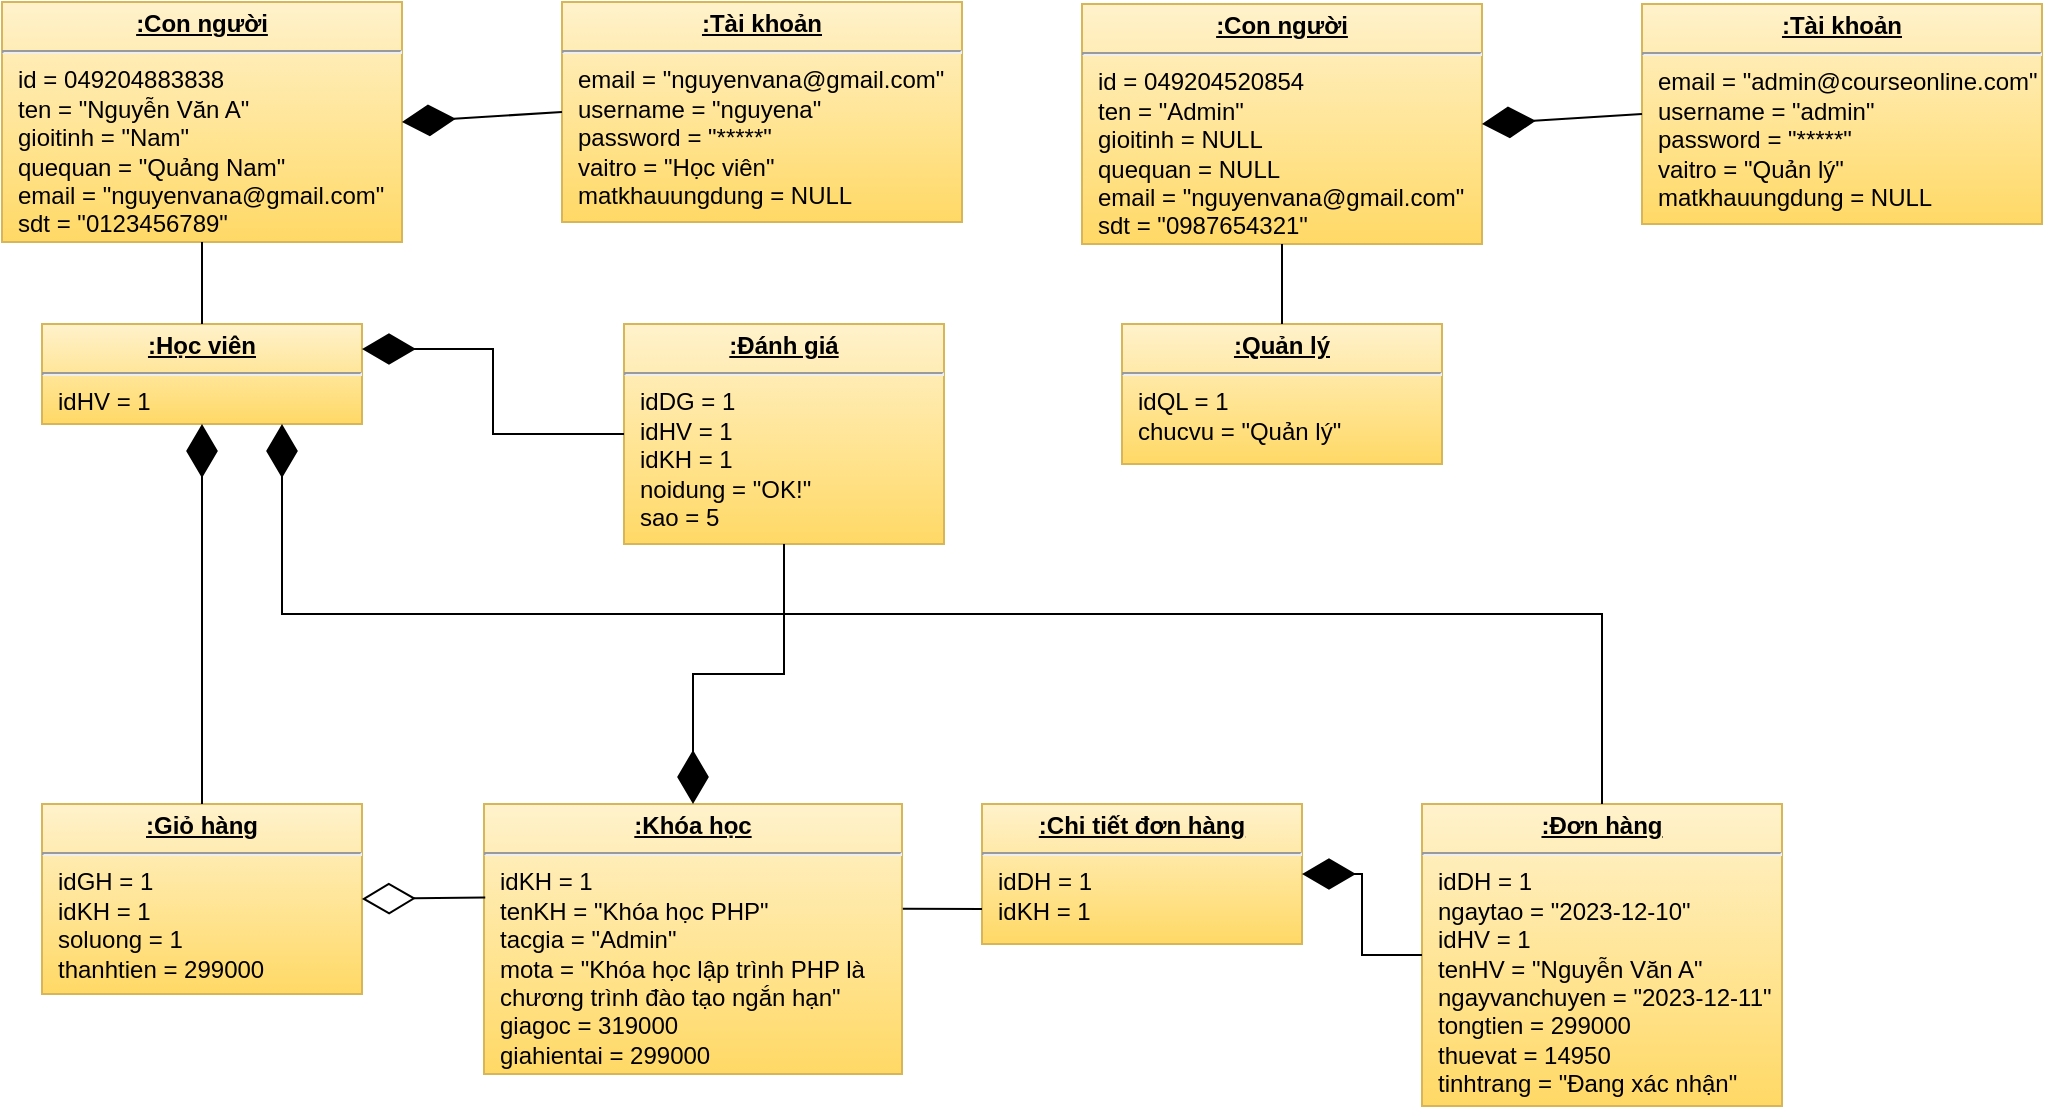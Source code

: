 <mxfile version="22.1.2" type="device">
  <diagram id="C5RBs43oDa-KdzZeNtuy" name="Page-1">
    <mxGraphModel dx="1107" dy="937" grid="1" gridSize="10" guides="1" tooltips="1" connect="1" arrows="1" fold="1" page="1" pageScale="1" pageWidth="827" pageHeight="1169" math="0" shadow="0">
      <root>
        <mxCell id="WIyWlLk6GJQsqaUBKTNV-0" />
        <mxCell id="WIyWlLk6GJQsqaUBKTNV-1" parent="WIyWlLk6GJQsqaUBKTNV-0" />
        <mxCell id="cqikhGX2qWTY4pSoXQ4K-0" value="&lt;p style=&quot;margin:0px;margin-top:4px;text-align:center;text-decoration:underline;&quot;&gt;&lt;b&gt;:Tài khoản&lt;/b&gt;&lt;/p&gt;&lt;hr&gt;&lt;p style=&quot;margin:0px;margin-left:8px;&quot;&gt;email = &quot;nguyenvana@gmail.com&quot;&lt;br&gt;username = &quot;nguyena&quot;&lt;br&gt;password = &quot;*****&quot;&lt;/p&gt;&lt;p style=&quot;margin:0px;margin-left:8px;&quot;&gt;vaitro = &quot;Học viên&quot;&lt;/p&gt;&lt;p style=&quot;margin:0px;margin-left:8px;&quot;&gt;matkhauungdung = NULL&lt;/p&gt;" style="verticalAlign=top;align=left;overflow=fill;fontSize=12;fontFamily=Helvetica;html=1;whiteSpace=wrap;fillColor=#fff2cc;strokeColor=#d6b656;gradientColor=#ffd966;" parent="WIyWlLk6GJQsqaUBKTNV-1" vertex="1">
          <mxGeometry x="1420" y="304" width="200" height="110" as="geometry" />
        </mxCell>
        <mxCell id="cqikhGX2qWTY4pSoXQ4K-1" value="&lt;p style=&quot;margin:0px;margin-top:4px;text-align:center;text-decoration:underline;&quot;&gt;&lt;b&gt;:Tài khoản&lt;/b&gt;&lt;/p&gt;&lt;hr&gt;&lt;p style=&quot;margin:0px;margin-left:8px;&quot;&gt;email = &quot;admin@courseonline.com&quot;&lt;br&gt;username = &quot;admin&quot;&lt;br&gt;password = &quot;*****&quot;&lt;/p&gt;&lt;p style=&quot;margin:0px;margin-left:8px;&quot;&gt;vaitro = &quot;Quản lý&quot;&lt;/p&gt;&lt;p style=&quot;margin:0px;margin-left:8px;&quot;&gt;matkhauungdung = NULL&lt;/p&gt;" style="verticalAlign=top;align=left;overflow=fill;fontSize=12;fontFamily=Helvetica;html=1;whiteSpace=wrap;fillColor=#fff2cc;strokeColor=#d6b656;gradientColor=#ffd966;" parent="WIyWlLk6GJQsqaUBKTNV-1" vertex="1">
          <mxGeometry x="1960" y="305" width="200" height="110" as="geometry" />
        </mxCell>
        <mxCell id="cqikhGX2qWTY4pSoXQ4K-2" value="&lt;p style=&quot;margin:0px;margin-top:4px;text-align:center;text-decoration:underline;&quot;&gt;&lt;b&gt;:Con người&lt;/b&gt;&lt;/p&gt;&lt;hr&gt;&lt;p style=&quot;margin:0px;margin-left:8px;&quot;&gt;id = 049204883838&lt;/p&gt;&lt;p style=&quot;margin:0px;margin-left:8px;&quot;&gt;ten = &quot;Nguyễn Văn A&quot;&lt;/p&gt;&lt;p style=&quot;margin:0px;margin-left:8px;&quot;&gt;gioitinh = &quot;Nam&quot;&lt;/p&gt;&lt;p style=&quot;margin:0px;margin-left:8px;&quot;&gt;quequan = &quot;Quảng Nam&quot;&lt;/p&gt;&lt;p style=&quot;margin:0px;margin-left:8px;&quot;&gt;email = &quot;nguyenvana@gmail.com&quot;&lt;/p&gt;&lt;p style=&quot;margin:0px;margin-left:8px;&quot;&gt;sdt = &quot;0123456789&quot;&lt;/p&gt;" style="verticalAlign=top;align=left;overflow=fill;fontSize=12;fontFamily=Helvetica;html=1;whiteSpace=wrap;fillColor=#fff2cc;strokeColor=#d6b656;gradientColor=#ffd966;" parent="WIyWlLk6GJQsqaUBKTNV-1" vertex="1">
          <mxGeometry x="1140" y="304" width="200" height="120" as="geometry" />
        </mxCell>
        <mxCell id="cqikhGX2qWTY4pSoXQ4K-3" value="&lt;p style=&quot;margin:0px;margin-top:4px;text-align:center;text-decoration:underline;&quot;&gt;&lt;b&gt;:Con người&lt;/b&gt;&lt;/p&gt;&lt;hr&gt;&lt;p style=&quot;margin:0px;margin-left:8px;&quot;&gt;id = 049204520854&lt;/p&gt;&lt;p style=&quot;margin:0px;margin-left:8px;&quot;&gt;ten = &quot;Admin&quot;&lt;/p&gt;&lt;p style=&quot;margin:0px;margin-left:8px;&quot;&gt;gioitinh = NULL&lt;/p&gt;&lt;p style=&quot;margin:0px;margin-left:8px;&quot;&gt;quequan = NULL&lt;/p&gt;&lt;p style=&quot;margin:0px;margin-left:8px;&quot;&gt;email = &quot;nguyenvana@gmail.com&quot;&lt;/p&gt;&lt;p style=&quot;margin:0px;margin-left:8px;&quot;&gt;sdt = &quot;0987654321&quot;&lt;/p&gt;" style="verticalAlign=top;align=left;overflow=fill;fontSize=12;fontFamily=Helvetica;html=1;whiteSpace=wrap;fillColor=#fff2cc;strokeColor=#d6b656;gradientColor=#ffd966;" parent="WIyWlLk6GJQsqaUBKTNV-1" vertex="1">
          <mxGeometry x="1680" y="305" width="200" height="120" as="geometry" />
        </mxCell>
        <mxCell id="cqikhGX2qWTY4pSoXQ4K-4" value="" style="endArrow=diamondThin;endFill=1;endSize=24;html=1;rounded=0;entryX=1;entryY=0.5;entryDx=0;entryDy=0;exitX=0;exitY=0.5;exitDx=0;exitDy=0;" parent="WIyWlLk6GJQsqaUBKTNV-1" source="cqikhGX2qWTY4pSoXQ4K-0" target="cqikhGX2qWTY4pSoXQ4K-2" edge="1">
          <mxGeometry width="160" relative="1" as="geometry">
            <mxPoint x="1415" y="254" as="sourcePoint" />
            <mxPoint x="1300" y="254" as="targetPoint" />
          </mxGeometry>
        </mxCell>
        <mxCell id="cqikhGX2qWTY4pSoXQ4K-5" value="" style="endArrow=diamondThin;endFill=1;endSize=24;html=1;rounded=0;entryX=1;entryY=0.5;entryDx=0;entryDy=0;exitX=0;exitY=0.5;exitDx=0;exitDy=0;" parent="WIyWlLk6GJQsqaUBKTNV-1" source="cqikhGX2qWTY4pSoXQ4K-1" target="cqikhGX2qWTY4pSoXQ4K-3" edge="1">
          <mxGeometry width="160" relative="1" as="geometry">
            <mxPoint x="1970" y="220" as="sourcePoint" />
            <mxPoint x="1890" y="225" as="targetPoint" />
          </mxGeometry>
        </mxCell>
        <mxCell id="cqikhGX2qWTY4pSoXQ4K-6" value="&lt;p style=&quot;margin:0px;margin-top:4px;text-align:center;text-decoration:underline;&quot;&gt;&lt;b&gt;:Học viên&lt;/b&gt;&lt;/p&gt;&lt;hr&gt;&lt;p style=&quot;margin:0px;margin-left:8px;&quot;&gt;idHV = 1&lt;/p&gt;" style="verticalAlign=top;align=left;overflow=fill;fontSize=12;fontFamily=Helvetica;html=1;whiteSpace=wrap;fillColor=#fff2cc;strokeColor=#d6b656;gradientColor=#ffd966;" parent="WIyWlLk6GJQsqaUBKTNV-1" vertex="1">
          <mxGeometry x="1160" y="465" width="160" height="50" as="geometry" />
        </mxCell>
        <mxCell id="cqikhGX2qWTY4pSoXQ4K-7" value="&lt;p style=&quot;margin:0px;margin-top:4px;text-align:center;text-decoration:underline;&quot;&gt;&lt;b&gt;:Quản lý&lt;/b&gt;&lt;/p&gt;&lt;hr&gt;&lt;p style=&quot;margin:0px;margin-left:8px;&quot;&gt;idQL = 1&lt;/p&gt;&lt;p style=&quot;margin:0px;margin-left:8px;&quot;&gt;chucvu = &quot;Quản lý&quot;&lt;/p&gt;" style="verticalAlign=top;align=left;overflow=fill;fontSize=12;fontFamily=Helvetica;html=1;whiteSpace=wrap;fillColor=#fff2cc;strokeColor=#d6b656;gradientColor=#ffd966;" parent="WIyWlLk6GJQsqaUBKTNV-1" vertex="1">
          <mxGeometry x="1700" y="465" width="160" height="70" as="geometry" />
        </mxCell>
        <mxCell id="cqikhGX2qWTY4pSoXQ4K-8" value="&lt;p style=&quot;margin:0px;margin-top:4px;text-align:center;text-decoration:underline;&quot;&gt;&lt;b&gt;:Đánh giá&lt;/b&gt;&lt;/p&gt;&lt;hr&gt;&lt;p style=&quot;margin:0px;margin-left:8px;&quot;&gt;idDG = 1&lt;/p&gt;&lt;p style=&quot;margin:0px;margin-left:8px;&quot;&gt;idHV = 1&lt;/p&gt;&lt;p style=&quot;margin:0px;margin-left:8px;&quot;&gt;idKH = 1&lt;/p&gt;&lt;p style=&quot;margin:0px;margin-left:8px;&quot;&gt;noidung = &quot;OK!&quot;&lt;/p&gt;&lt;p style=&quot;margin:0px;margin-left:8px;&quot;&gt;sao = 5&lt;/p&gt;" style="verticalAlign=top;align=left;overflow=fill;fontSize=12;fontFamily=Helvetica;html=1;whiteSpace=wrap;fillColor=#fff2cc;strokeColor=#d6b656;gradientColor=#ffd966;" parent="WIyWlLk6GJQsqaUBKTNV-1" vertex="1">
          <mxGeometry x="1451" y="465" width="160" height="110" as="geometry" />
        </mxCell>
        <mxCell id="cqikhGX2qWTY4pSoXQ4K-9" value="" style="edgeStyle=none;html=1;endArrow=none;verticalAlign=bottom;rounded=0;exitX=0.5;exitY=1;exitDx=0;exitDy=0;entryX=0.5;entryY=0;entryDx=0;entryDy=0;" parent="WIyWlLk6GJQsqaUBKTNV-1" source="cqikhGX2qWTY4pSoXQ4K-2" target="cqikhGX2qWTY4pSoXQ4K-6" edge="1">
          <mxGeometry width="160" relative="1" as="geometry">
            <mxPoint x="1100" y="605" as="sourcePoint" />
            <mxPoint x="1260" y="605" as="targetPoint" />
          </mxGeometry>
        </mxCell>
        <mxCell id="cqikhGX2qWTY4pSoXQ4K-10" value="" style="edgeStyle=none;html=1;endArrow=none;verticalAlign=bottom;rounded=0;exitX=0.5;exitY=1;exitDx=0;exitDy=0;entryX=0.5;entryY=0;entryDx=0;entryDy=0;" parent="WIyWlLk6GJQsqaUBKTNV-1" source="cqikhGX2qWTY4pSoXQ4K-3" target="cqikhGX2qWTY4pSoXQ4K-7" edge="1">
          <mxGeometry width="160" relative="1" as="geometry">
            <mxPoint x="1250" y="434" as="sourcePoint" />
            <mxPoint x="1250" y="475" as="targetPoint" />
          </mxGeometry>
        </mxCell>
        <mxCell id="cqikhGX2qWTY4pSoXQ4K-11" value="" style="endArrow=diamondThin;endFill=1;endSize=24;html=1;rounded=0;exitX=0;exitY=0.5;exitDx=0;exitDy=0;entryX=1;entryY=0.25;entryDx=0;entryDy=0;edgeStyle=orthogonalEdgeStyle;" parent="WIyWlLk6GJQsqaUBKTNV-1" source="cqikhGX2qWTY4pSoXQ4K-8" target="cqikhGX2qWTY4pSoXQ4K-6" edge="1">
          <mxGeometry width="160" relative="1" as="geometry">
            <mxPoint x="630" y="775" as="sourcePoint" />
            <mxPoint x="418" y="723" as="targetPoint" />
          </mxGeometry>
        </mxCell>
        <mxCell id="cqikhGX2qWTY4pSoXQ4K-12" value="&lt;p style=&quot;margin:0px;margin-top:4px;text-align:center;text-decoration:underline;&quot;&gt;&lt;b&gt;:Giỏ hàng&lt;/b&gt;&lt;/p&gt;&lt;hr&gt;&lt;p style=&quot;margin:0px;margin-left:8px;&quot;&gt;idGH = 1&lt;/p&gt;&lt;p style=&quot;margin:0px;margin-left:8px;&quot;&gt;idKH = 1&lt;/p&gt;&lt;p style=&quot;margin:0px;margin-left:8px;&quot;&gt;soluong = 1&lt;/p&gt;&lt;p style=&quot;margin:0px;margin-left:8px;&quot;&gt;thanhtien = 299000&lt;/p&gt;" style="verticalAlign=top;align=left;overflow=fill;fontSize=12;fontFamily=Helvetica;html=1;whiteSpace=wrap;fillColor=#fff2cc;strokeColor=#d6b656;gradientColor=#ffd966;" parent="WIyWlLk6GJQsqaUBKTNV-1" vertex="1">
          <mxGeometry x="1160" y="705" width="160" height="95" as="geometry" />
        </mxCell>
        <mxCell id="cqikhGX2qWTY4pSoXQ4K-13" value="" style="endArrow=diamondThin;endFill=1;endSize=24;html=1;rounded=0;exitX=0.5;exitY=0;exitDx=0;exitDy=0;entryX=0.5;entryY=1;entryDx=0;entryDy=0;edgeStyle=orthogonalEdgeStyle;" parent="WIyWlLk6GJQsqaUBKTNV-1" source="cqikhGX2qWTY4pSoXQ4K-12" target="cqikhGX2qWTY4pSoXQ4K-6" edge="1">
          <mxGeometry width="160" relative="1" as="geometry">
            <mxPoint x="1461" y="530" as="sourcePoint" />
            <mxPoint x="1330" y="488" as="targetPoint" />
          </mxGeometry>
        </mxCell>
        <mxCell id="cqikhGX2qWTY4pSoXQ4K-14" value="&lt;p style=&quot;margin:0px;margin-top:4px;text-align:center;text-decoration:underline;&quot;&gt;&lt;b&gt;:Khóa học&lt;/b&gt;&lt;/p&gt;&lt;hr&gt;&lt;p style=&quot;margin:0px;margin-left:8px;&quot;&gt;idKH = 1&lt;/p&gt;&lt;p style=&quot;margin:0px;margin-left:8px;&quot;&gt;tenKH = &quot;Khóa học PHP&quot;&lt;/p&gt;&lt;p style=&quot;margin:0px;margin-left:8px;&quot;&gt;tacgia = &quot;Admin&quot;&lt;/p&gt;&lt;p style=&quot;margin:0px;margin-left:8px;&quot;&gt;mota = &quot;Khóa học lập trình PHP là chương trình đào tạo ngắn hạn&quot;&lt;/p&gt;&lt;p style=&quot;margin:0px;margin-left:8px;&quot;&gt;giagoc = 319000&lt;/p&gt;&lt;p style=&quot;margin:0px;margin-left:8px;&quot;&gt;giahientai = 299000&lt;/p&gt;" style="verticalAlign=top;align=left;overflow=fill;fontSize=12;fontFamily=Helvetica;html=1;whiteSpace=wrap;fillColor=#fff2cc;strokeColor=#d6b656;gradientColor=#ffd966;" parent="WIyWlLk6GJQsqaUBKTNV-1" vertex="1">
          <mxGeometry x="1381" y="705" width="209" height="135" as="geometry" />
        </mxCell>
        <mxCell id="cqikhGX2qWTY4pSoXQ4K-15" value="" style="endArrow=diamondThin;endFill=1;endSize=24;html=1;rounded=0;exitX=0.5;exitY=1;exitDx=0;exitDy=0;entryX=0.5;entryY=0;entryDx=0;entryDy=0;edgeStyle=orthogonalEdgeStyle;" parent="WIyWlLk6GJQsqaUBKTNV-1" source="cqikhGX2qWTY4pSoXQ4K-8" target="cqikhGX2qWTY4pSoXQ4K-14" edge="1">
          <mxGeometry width="160" relative="1" as="geometry">
            <mxPoint x="1461" y="530" as="sourcePoint" />
            <mxPoint x="1330" y="488" as="targetPoint" />
          </mxGeometry>
        </mxCell>
        <mxCell id="cqikhGX2qWTY4pSoXQ4K-16" value="" style="endArrow=diamondThin;endFill=0;endSize=24;html=1;rounded=0;entryX=1;entryY=0.5;entryDx=0;entryDy=0;exitX=0.003;exitY=0.346;exitDx=0;exitDy=0;exitPerimeter=0;" parent="WIyWlLk6GJQsqaUBKTNV-1" source="cqikhGX2qWTY4pSoXQ4K-14" target="cqikhGX2qWTY4pSoXQ4K-12" edge="1">
          <mxGeometry width="160" relative="1" as="geometry">
            <mxPoint x="488" y="1205" as="sourcePoint" />
            <mxPoint x="418" y="1205" as="targetPoint" />
          </mxGeometry>
        </mxCell>
        <mxCell id="cqikhGX2qWTY4pSoXQ4K-17" value="&lt;p style=&quot;margin:0px;margin-top:4px;text-align:center;text-decoration:underline;&quot;&gt;&lt;b&gt;:Chi tiết đơn hàng&lt;/b&gt;&lt;/p&gt;&lt;hr&gt;&lt;p style=&quot;margin:0px;margin-left:8px;&quot;&gt;idDH = 1&lt;/p&gt;&lt;p style=&quot;margin:0px;margin-left:8px;&quot;&gt;idKH = 1&lt;/p&gt;" style="verticalAlign=top;align=left;overflow=fill;fontSize=12;fontFamily=Helvetica;html=1;whiteSpace=wrap;fillColor=#fff2cc;strokeColor=#d6b656;gradientColor=#ffd966;" parent="WIyWlLk6GJQsqaUBKTNV-1" vertex="1">
          <mxGeometry x="1630" y="705" width="160" height="70" as="geometry" />
        </mxCell>
        <mxCell id="cqikhGX2qWTY4pSoXQ4K-18" value="&lt;p style=&quot;margin:0px;margin-top:4px;text-align:center;text-decoration:underline;&quot;&gt;&lt;b&gt;:Đơn hàng&lt;/b&gt;&lt;/p&gt;&lt;hr&gt;&lt;p style=&quot;margin:0px;margin-left:8px;&quot;&gt;idDH = 1&lt;/p&gt;&lt;p style=&quot;margin:0px;margin-left:8px;&quot;&gt;ngaytao = &quot;2023-12-10&quot;&lt;/p&gt;&lt;p style=&quot;margin:0px;margin-left:8px;&quot;&gt;idHV = 1&lt;/p&gt;&lt;p style=&quot;margin:0px;margin-left:8px;&quot;&gt;tenHV = &quot;Nguyễn Văn A&quot;&lt;/p&gt;&lt;p style=&quot;margin:0px;margin-left:8px;&quot;&gt;ngayvanchuyen = &quot;2023-12-11&quot;&lt;/p&gt;&lt;p style=&quot;margin:0px;margin-left:8px;&quot;&gt;tongtien = 299000&lt;/p&gt;&lt;p style=&quot;margin:0px;margin-left:8px;&quot;&gt;thuevat = 14950&lt;/p&gt;&lt;p style=&quot;margin:0px;margin-left:8px;&quot;&gt;tinhtrang = &quot;Đang xác nhận&quot;&lt;/p&gt;" style="verticalAlign=top;align=left;overflow=fill;fontSize=12;fontFamily=Helvetica;html=1;whiteSpace=wrap;fillColor=#fff2cc;strokeColor=#d6b656;gradientColor=#ffd966;" parent="WIyWlLk6GJQsqaUBKTNV-1" vertex="1">
          <mxGeometry x="1850" y="705" width="180" height="151" as="geometry" />
        </mxCell>
        <mxCell id="cqikhGX2qWTY4pSoXQ4K-19" value="" style="edgeStyle=none;html=1;endArrow=none;verticalAlign=bottom;rounded=0;entryX=1.002;entryY=0.388;entryDx=0;entryDy=0;exitX=0;exitY=0.75;exitDx=0;exitDy=0;entryPerimeter=0;" parent="WIyWlLk6GJQsqaUBKTNV-1" source="cqikhGX2qWTY4pSoXQ4K-17" target="cqikhGX2qWTY4pSoXQ4K-14" edge="1">
          <mxGeometry width="160" relative="1" as="geometry">
            <mxPoint x="1610" y="760" as="sourcePoint" />
            <mxPoint x="1620" y="830" as="targetPoint" />
          </mxGeometry>
        </mxCell>
        <mxCell id="cqikhGX2qWTY4pSoXQ4K-20" value="" style="endArrow=diamondThin;endFill=1;endSize=24;html=1;rounded=0;exitX=0;exitY=0.5;exitDx=0;exitDy=0;entryX=1;entryY=0.5;entryDx=0;entryDy=0;edgeStyle=orthogonalEdgeStyle;" parent="WIyWlLk6GJQsqaUBKTNV-1" source="cqikhGX2qWTY4pSoXQ4K-18" target="cqikhGX2qWTY4pSoXQ4K-17" edge="1">
          <mxGeometry width="160" relative="1" as="geometry">
            <mxPoint x="1591" y="585" as="sourcePoint" />
            <mxPoint x="1521" y="715" as="targetPoint" />
          </mxGeometry>
        </mxCell>
        <mxCell id="cqikhGX2qWTY4pSoXQ4K-21" value="" style="endArrow=diamondThin;endFill=1;endSize=24;html=1;rounded=0;exitX=0.5;exitY=0;exitDx=0;exitDy=0;entryX=0.75;entryY=1;entryDx=0;entryDy=0;edgeStyle=orthogonalEdgeStyle;" parent="WIyWlLk6GJQsqaUBKTNV-1" source="cqikhGX2qWTY4pSoXQ4K-18" target="cqikhGX2qWTY4pSoXQ4K-6" edge="1">
          <mxGeometry width="160" relative="1" as="geometry">
            <mxPoint x="1250" y="715" as="sourcePoint" />
            <mxPoint x="1250" y="525" as="targetPoint" />
          </mxGeometry>
        </mxCell>
      </root>
    </mxGraphModel>
  </diagram>
</mxfile>
